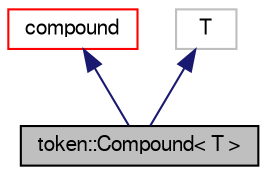digraph "token::Compound&lt; T &gt;"
{
  bgcolor="transparent";
  edge [fontname="FreeSans",fontsize="10",labelfontname="FreeSans",labelfontsize="10"];
  node [fontname="FreeSans",fontsize="10",shape=record];
  Node4 [label="token::Compound\< T \>",height=0.2,width=0.4,color="black", fillcolor="grey75", style="filled", fontcolor="black"];
  Node5 -> Node4 [dir="back",color="midnightblue",fontsize="10",style="solid",fontname="FreeSans"];
  Node5 [label="compound",height=0.2,width=0.4,color="red",URL="$a26310.html",tooltip="Abstract base class for complex tokens. "];
  Node7 -> Node4 [dir="back",color="midnightblue",fontsize="10",style="solid",fontname="FreeSans"];
  Node7 [label="T",height=0.2,width=0.4,color="grey75"];
}

